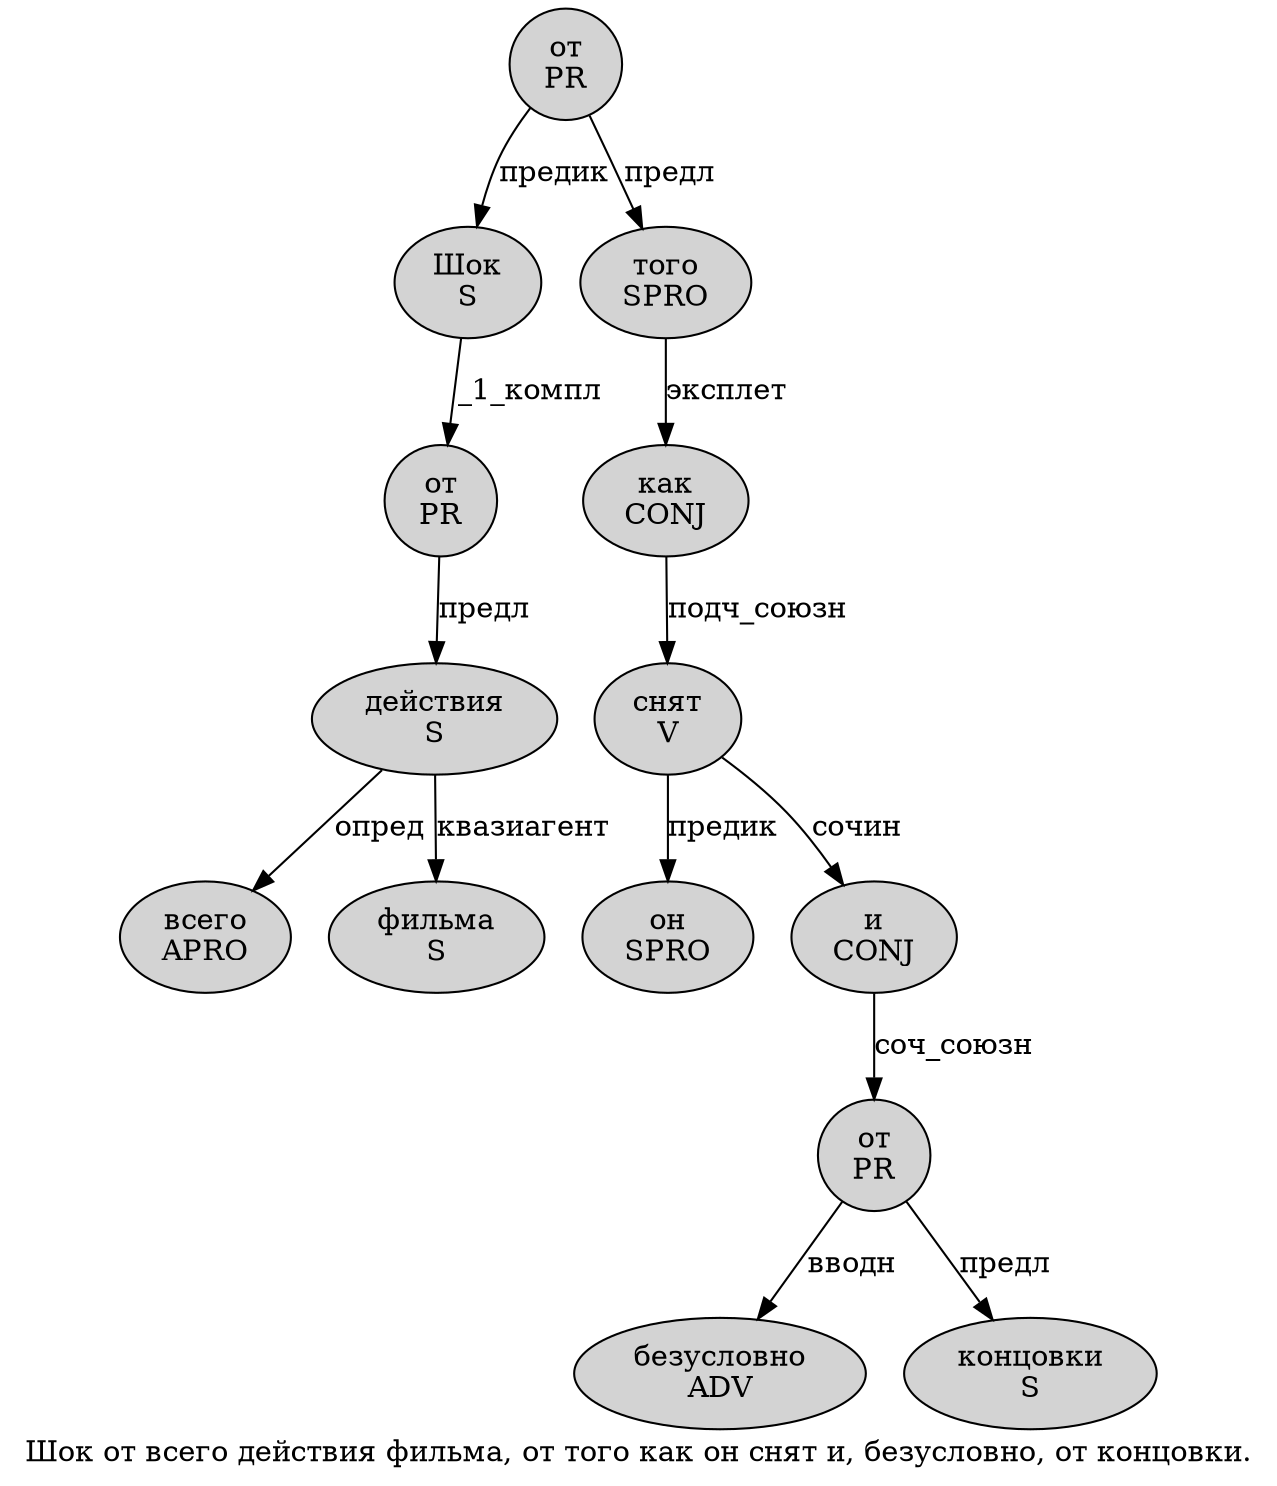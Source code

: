 digraph SENTENCE_127 {
	graph [label="Шок от всего действия фильма, от того как он снят и, безусловно, от концовки."]
	node [style=filled]
		0 [label="Шок
S" color="" fillcolor=lightgray penwidth=1 shape=ellipse]
		1 [label="от
PR" color="" fillcolor=lightgray penwidth=1 shape=ellipse]
		2 [label="всего
APRO" color="" fillcolor=lightgray penwidth=1 shape=ellipse]
		3 [label="действия
S" color="" fillcolor=lightgray penwidth=1 shape=ellipse]
		4 [label="фильма
S" color="" fillcolor=lightgray penwidth=1 shape=ellipse]
		6 [label="от
PR" color="" fillcolor=lightgray penwidth=1 shape=ellipse]
		7 [label="того
SPRO" color="" fillcolor=lightgray penwidth=1 shape=ellipse]
		8 [label="как
CONJ" color="" fillcolor=lightgray penwidth=1 shape=ellipse]
		9 [label="он
SPRO" color="" fillcolor=lightgray penwidth=1 shape=ellipse]
		10 [label="снят
V" color="" fillcolor=lightgray penwidth=1 shape=ellipse]
		11 [label="и
CONJ" color="" fillcolor=lightgray penwidth=1 shape=ellipse]
		13 [label="безусловно
ADV" color="" fillcolor=lightgray penwidth=1 shape=ellipse]
		15 [label="от
PR" color="" fillcolor=lightgray penwidth=1 shape=ellipse]
		16 [label="концовки
S" color="" fillcolor=lightgray penwidth=1 shape=ellipse]
			0 -> 1 [label="_1_компл"]
			3 -> 2 [label="опред"]
			3 -> 4 [label="квазиагент"]
			1 -> 3 [label="предл"]
			15 -> 13 [label="вводн"]
			15 -> 16 [label="предл"]
			11 -> 15 [label="соч_союзн"]
			10 -> 9 [label="предик"]
			10 -> 11 [label="сочин"]
			6 -> 0 [label="предик"]
			6 -> 7 [label="предл"]
			7 -> 8 [label="эксплет"]
			8 -> 10 [label="подч_союзн"]
}